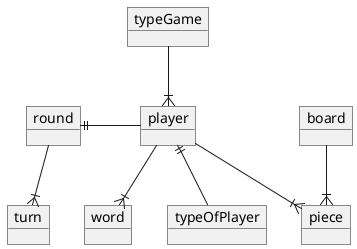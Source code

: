 @startuml VocabularyConceptualModelMain

object round
object turn
object player
object typeGame
object typeOfPlayer

player }|-up- typeGame
round --|{ turn
player ||-- typeOfPlayer
player -left-|| round

/' Tic Tac Toe'/
object board
object piece

board --|{piece
player --|{piece

/' HangMan'/
object word

player --|{word



@enduml